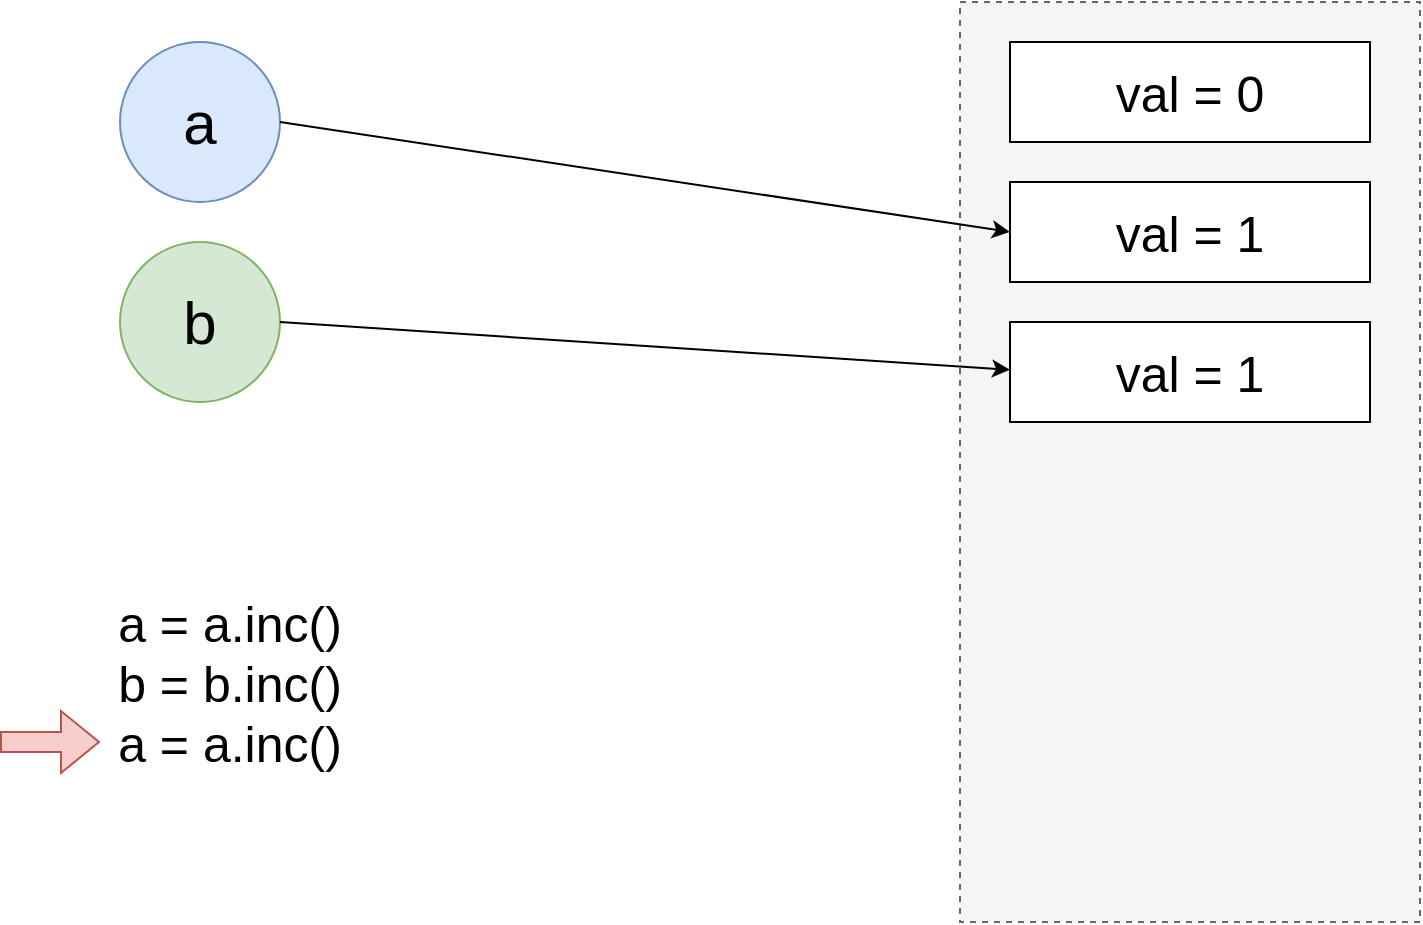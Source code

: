 <mxfile version="24.8.4">
  <diagram name="Page-1" id="3XYw_itv9GH--WRUSs52">
    <mxGraphModel dx="1434" dy="787" grid="1" gridSize="10" guides="1" tooltips="1" connect="1" arrows="1" fold="1" page="1" pageScale="1" pageWidth="850" pageHeight="1100" math="0" shadow="0">
      <root>
        <mxCell id="0" />
        <mxCell id="1" parent="0" />
        <mxCell id="hFQVWKhXuX3PQQcwiS1q-6" value="" style="rounded=0;whiteSpace=wrap;html=1;fillColor=#f5f5f5;fontColor=#333333;strokeColor=#666666;dashed=1;" vertex="1" parent="1">
          <mxGeometry x="530" y="180" width="230" height="460" as="geometry" />
        </mxCell>
        <mxCell id="hFQVWKhXuX3PQQcwiS1q-1" value="&lt;font style=&quot;font-size: 30px;&quot;&gt;a&lt;/font&gt;" style="ellipse;whiteSpace=wrap;html=1;aspect=fixed;fillColor=#dae8fc;strokeColor=#6c8ebf;" vertex="1" parent="1">
          <mxGeometry x="110" y="200" width="80" height="80" as="geometry" />
        </mxCell>
        <mxCell id="hFQVWKhXuX3PQQcwiS1q-2" value="&lt;font style=&quot;font-size: 30px;&quot;&gt;b&lt;/font&gt;" style="ellipse;whiteSpace=wrap;html=1;aspect=fixed;fillColor=#d5e8d4;strokeColor=#82b366;" vertex="1" parent="1">
          <mxGeometry x="110" y="300" width="80" height="80" as="geometry" />
        </mxCell>
        <mxCell id="hFQVWKhXuX3PQQcwiS1q-3" value="&lt;font style=&quot;font-size: 25px;&quot;&gt;val = 0&lt;/font&gt;" style="rounded=0;whiteSpace=wrap;html=1;" vertex="1" parent="1">
          <mxGeometry x="555" y="200" width="180" height="50" as="geometry" />
        </mxCell>
        <mxCell id="hFQVWKhXuX3PQQcwiS1q-11" value="&lt;font style=&quot;font-size: 25px;&quot;&gt;a = a.inc()&lt;/font&gt;&lt;div&gt;&lt;span style=&quot;font-size: 25px;&quot;&gt;b = b.inc()&lt;/span&gt;&lt;/div&gt;&lt;div&gt;&lt;span style=&quot;font-size: 25px;&quot;&gt;a = a.inc()&lt;/span&gt;&lt;/div&gt;" style="text;html=1;align=center;verticalAlign=middle;whiteSpace=wrap;rounded=0;" vertex="1" parent="1">
          <mxGeometry x="100" y="430" width="130" height="180" as="geometry" />
        </mxCell>
        <mxCell id="hFQVWKhXuX3PQQcwiS1q-13" value="" style="shape=flexArrow;endArrow=classic;html=1;rounded=0;fillColor=#f8cecc;strokeColor=#b85450;" edge="1" parent="1">
          <mxGeometry width="50" height="50" relative="1" as="geometry">
            <mxPoint x="50" y="550" as="sourcePoint" />
            <mxPoint x="100" y="550" as="targetPoint" />
          </mxGeometry>
        </mxCell>
        <mxCell id="hFQVWKhXuX3PQQcwiS1q-15" value="&lt;font style=&quot;font-size: 25px;&quot;&gt;val = 1&lt;/font&gt;" style="rounded=0;whiteSpace=wrap;html=1;" vertex="1" parent="1">
          <mxGeometry x="555" y="270" width="180" height="50" as="geometry" />
        </mxCell>
        <mxCell id="hFQVWKhXuX3PQQcwiS1q-16" value="" style="endArrow=classic;html=1;rounded=0;entryX=0;entryY=0.5;entryDx=0;entryDy=0;jumpStyle=arc;jumpSize=11;" edge="1" parent="1" target="hFQVWKhXuX3PQQcwiS1q-15">
          <mxGeometry width="50" height="50" relative="1" as="geometry">
            <mxPoint x="190" y="240" as="sourcePoint" />
            <mxPoint x="240" y="190" as="targetPoint" />
          </mxGeometry>
        </mxCell>
        <mxCell id="hFQVWKhXuX3PQQcwiS1q-17" value="&lt;font style=&quot;font-size: 25px;&quot;&gt;val = 1&lt;/font&gt;" style="rounded=0;whiteSpace=wrap;html=1;" vertex="1" parent="1">
          <mxGeometry x="555" y="340" width="180" height="50" as="geometry" />
        </mxCell>
        <mxCell id="hFQVWKhXuX3PQQcwiS1q-8" value="" style="endArrow=classic;html=1;rounded=0;exitX=1;exitY=0.5;exitDx=0;exitDy=0;" edge="1" parent="1" source="hFQVWKhXuX3PQQcwiS1q-2">
          <mxGeometry width="50" height="50" relative="1" as="geometry">
            <mxPoint x="190" y="456.13" as="sourcePoint" />
            <mxPoint x="555" y="363.877" as="targetPoint" />
          </mxGeometry>
        </mxCell>
      </root>
    </mxGraphModel>
  </diagram>
</mxfile>
